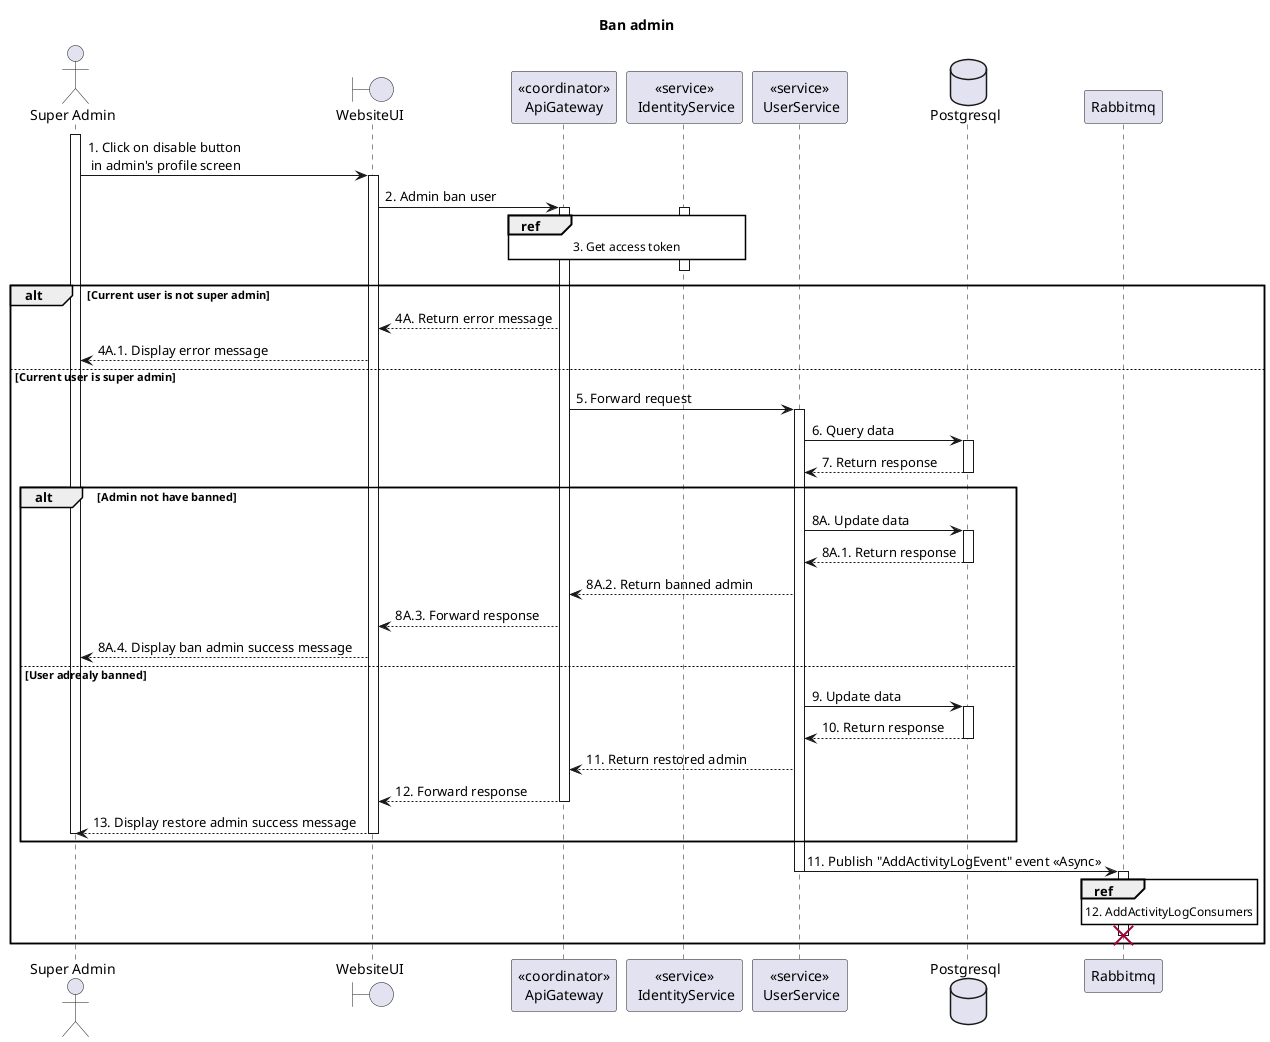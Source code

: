 @startuml Sequence
title "Ban admin"

' Style section
<style>
  sequenceDiagram {
    reference {
      BackGroundColor white
    }
}
</style>

actor "Super Admin" as SuperAdmin
activate SuperAdmin

boundary WebsiteUI
participant "<<coordinator>>\nApiGateway" as ApiGateway
participant "<<service>>\n IdentityService" as IdentityService
participant "<<service>>\n UserService" as UserService
database Postgresql

SuperAdmin -> WebsiteUI ++: 1. Click on disable button \n in admin's profile screen
WebsiteUI -> ApiGateway ++: 2. Admin ban user

activate IdentityService
ref over ApiGateway, IdentityService: 3. Get access token
ApiGateway -[hidden]-> IdentityService
deactivate IdentityService

alt Current user is not super admin
    WebsiteUI <-- ApiGateway: 4A. Return error message
    SuperAdmin <-- WebsiteUI: 4A.1. Display error message
else Current user is super admin
    ApiGateway -> UserService ++: 5. Forward request
    UserService -> Postgresql++: 6. Query data
    UserService <-- Postgresql--: 7. Return response
    alt Admin not have banned
      UserService -> Postgresql++: 8A. Update data
      UserService <-- Postgresql--: 8A.1. Return response
      ApiGateway <-- UserService: 8A.2. Return banned admin
      WebsiteUI <-- ApiGateway: 8A.3. Forward response
      SuperAdmin <-- WebsiteUI: 8A.4. Display ban admin success message
    else User adrealy banned
      UserService -> Postgresql++: 9. Update data
      UserService <-- Postgresql--: 10. Return response
      ApiGateway <-- UserService: 11. Return restored admin
      WebsiteUI <-- ApiGateway--: 12. Forward response
      SuperAdmin <-- WebsiteUI--: 13. Display restore admin success message
      deactivate SuperAdmin
    end 
    UserService -> Rabbitmq: 11. Publish "AddActivityLogEvent" event <<Async>> 
    deactivate UserService
    activate Rabbitmq
    ref over Rabbitmq: 12. AddActivityLogConsumers
    Rabbitmq -[hidden]> 
    destroy Rabbitmq
end alt
@enduml
